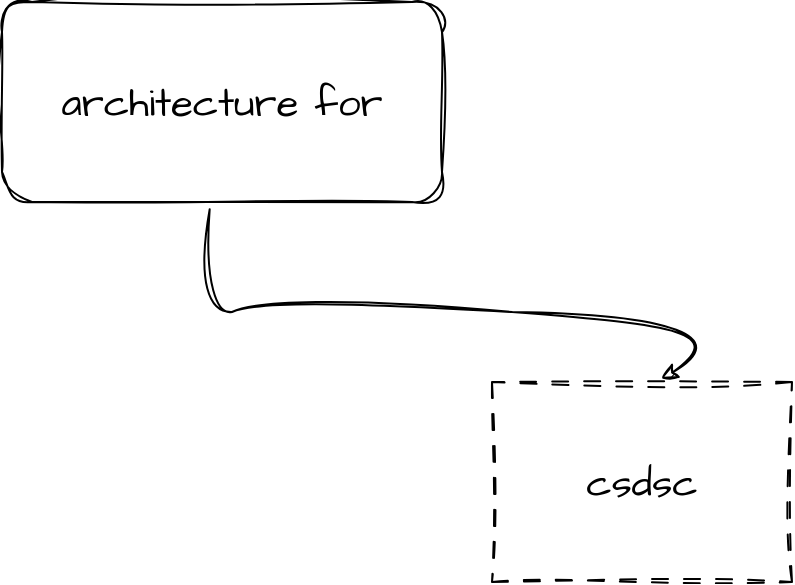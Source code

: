 <mxfile>
    <diagram id="imP2AydOmXhhBCqcaYac" name="Page-1">
        <mxGraphModel dx="760" dy="487" grid="1" gridSize="10" guides="1" tooltips="1" connect="1" arrows="1" fold="1" page="1" pageScale="1" pageWidth="850" pageHeight="1100" math="0" shadow="0">
            <root>
                <mxCell id="0"/>
                <mxCell id="1" parent="0"/>
                <mxCell id="2" value="architecture for" style="rounded=1;whiteSpace=wrap;html=1;sketch=1;hachureGap=4;jiggle=2;curveFitting=1;fontFamily=Architects Daughter;fontSource=https%3A%2F%2Ffonts.googleapis.com%2Fcss%3Ffamily%3DArchitects%2BDaughter;fontSize=20;" vertex="1" parent="1">
                    <mxGeometry x="30" y="30" width="220" height="100" as="geometry"/>
                </mxCell>
                <mxCell id="3" value="csdsc" style="rounded=0;whiteSpace=wrap;html=1;sketch=1;hachureGap=4;jiggle=2;curveFitting=1;fontFamily=Architects Daughter;fontSource=https%3A%2F%2Ffonts.googleapis.com%2Fcss%3Ffamily%3DArchitects%2BDaughter;fontSize=20;dashed=1;dashPattern=8 8;flipH=1;flipV=0;" vertex="1" parent="1">
                    <mxGeometry x="275" y="220" width="150" height="100" as="geometry"/>
                </mxCell>
                <mxCell id="8" value="" style="curved=1;endArrow=classic;html=1;sketch=1;hachureGap=4;jiggle=2;curveFitting=1;fontFamily=Architects Daughter;fontSource=https%3A%2F%2Ffonts.googleapis.com%2Fcss%3Ffamily%3DArchitects%2BDaughter;fontSize=16;exitX=0.472;exitY=1.036;exitDx=0;exitDy=0;exitPerimeter=0;entryX=0.436;entryY=-0.016;entryDx=0;entryDy=0;entryPerimeter=0;" edge="1" parent="1" source="2" target="3">
                    <mxGeometry width="50" height="50" relative="1" as="geometry">
                        <mxPoint x="190" y="200" as="sourcePoint"/>
                        <mxPoint x="250" y="140" as="targetPoint"/>
                        <Array as="points">
                            <mxPoint x="130" y="190"/>
                            <mxPoint x="160" y="180"/>
                            <mxPoint x="410" y="190"/>
                        </Array>
                    </mxGeometry>
                </mxCell>
            </root>
        </mxGraphModel>
    </diagram>
</mxfile>